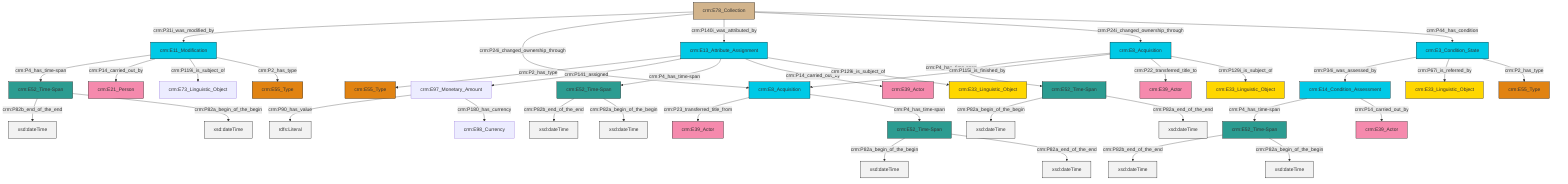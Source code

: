 graph TD
classDef Literal fill:#f2f2f2,stroke:#000000;
classDef CRM_Entity fill:#FFFFFF,stroke:#000000;
classDef Temporal_Entity fill:#00C9E6, stroke:#000000;
classDef Type fill:#E18312, stroke:#000000;
classDef Time-Span fill:#2C9C91, stroke:#000000;
classDef Appellation fill:#FFEB7F, stroke:#000000;
classDef Place fill:#008836, stroke:#000000;
classDef Persistent_Item fill:#B266B2, stroke:#000000;
classDef Conceptual_Object fill:#FFD700, stroke:#000000;
classDef Physical_Thing fill:#D2B48C, stroke:#000000;
classDef Actor fill:#f58aad, stroke:#000000;
classDef PC_Classes fill:#4ce600, stroke:#000000;
classDef Multi fill:#cccccc,stroke:#000000;

4["crm:E78_Collection"]:::Physical_Thing -->|crm:P31i_was_modified_by| 5["crm:E11_Modification"]:::Temporal_Entity
4["crm:E78_Collection"]:::Physical_Thing -->|crm:P24i_changed_ownership_through| 8["crm:E8_Acquisition"]:::Temporal_Entity
2["crm:E3_Condition_State"]:::Temporal_Entity -->|crm:P34i_was_assessed_by| 9["crm:E14_Condition_Assessment"]:::Temporal_Entity
12["crm:E52_Time-Span"]:::Time-Span -->|crm:P82b_end_of_the_end| 13[xsd:dateTime]:::Literal
5["crm:E11_Modification"]:::Temporal_Entity -->|crm:P4_has_time-span| 20["crm:E52_Time-Span"]:::Time-Span
21["crm:E13_Attribute_Assignment"]:::Temporal_Entity -->|crm:P2_has_type| 22["crm:E55_Type"]:::Type
5["crm:E11_Modification"]:::Temporal_Entity -->|crm:P14_carried_out_by| 14["crm:E21_Person"]:::Actor
10["crm:E52_Time-Span"]:::Time-Span -->|crm:P82b_end_of_the_end| 23[xsd:dateTime]:::Literal
24["crm:E8_Acquisition"]:::Temporal_Entity -->|crm:P4_has_time-span| 25["crm:E52_Time-Span"]:::Time-Span
8["crm:E8_Acquisition"]:::Temporal_Entity -->|crm:P23_transferred_title_from| 17["crm:E39_Actor"]:::Actor
24["crm:E8_Acquisition"]:::Temporal_Entity -->|crm:P115i_is_finished_by| 8["crm:E8_Acquisition"]:::Temporal_Entity
2["crm:E3_Condition_State"]:::Temporal_Entity -->|crm:P67i_is_referred_by| 6["crm:E33_Linguistic_Object"]:::Conceptual_Object
9["crm:E14_Condition_Assessment"]:::Temporal_Entity -->|crm:P4_has_time-span| 10["crm:E52_Time-Span"]:::Time-Span
21["crm:E13_Attribute_Assignment"]:::Temporal_Entity -->|crm:P141_assigned| 0["crm:E97_Monetary_Amount"]:::Default
25["crm:E52_Time-Span"]:::Time-Span -->|crm:P82a_begin_of_the_begin| 34[xsd:dateTime]:::Literal
21["crm:E13_Attribute_Assignment"]:::Temporal_Entity -->|crm:P4_has_time-span| 12["crm:E52_Time-Span"]:::Time-Span
8["crm:E8_Acquisition"]:::Temporal_Entity -->|crm:P4_has_time-span| 32["crm:E52_Time-Span"]:::Time-Span
9["crm:E14_Condition_Assessment"]:::Temporal_Entity -->|crm:P14_carried_out_by| 30["crm:E39_Actor"]:::Actor
32["crm:E52_Time-Span"]:::Time-Span -->|crm:P82a_begin_of_the_begin| 39[xsd:dateTime]:::Literal
20["crm:E52_Time-Span"]:::Time-Span -->|crm:P82b_end_of_the_end| 40[xsd:dateTime]:::Literal
24["crm:E8_Acquisition"]:::Temporal_Entity -->|crm:P22_transferred_title_to| 41["crm:E39_Actor"]:::Actor
0["crm:E97_Monetary_Amount"]:::Default -->|crm:P90_has_value| 43[rdfs:Literal]:::Literal
4["crm:E78_Collection"]:::Physical_Thing -->|crm:P140i_was_attributed_by| 21["crm:E13_Attribute_Assignment"]:::Temporal_Entity
24["crm:E8_Acquisition"]:::Temporal_Entity -->|crm:P129i_is_subject_of| 46["crm:E33_Linguistic_Object"]:::Conceptual_Object
32["crm:E52_Time-Span"]:::Time-Span -->|crm:P82a_end_of_the_end| 48[xsd:dateTime]:::Literal
4["crm:E78_Collection"]:::Physical_Thing -->|crm:P24i_changed_ownership_through| 24["crm:E8_Acquisition"]:::Temporal_Entity
5["crm:E11_Modification"]:::Temporal_Entity -->|crm:P119i_is_subject_of| 37["crm:E73_Linguistic_Object"]:::Default
12["crm:E52_Time-Span"]:::Time-Span -->|crm:P82a_begin_of_the_begin| 54[xsd:dateTime]:::Literal
0["crm:E97_Monetary_Amount"]:::Default -->|crm:P180_has_currency| 26["crm:E98_Currency"]:::Default
5["crm:E11_Modification"]:::Temporal_Entity -->|crm:P2_has_type| 50["crm:E55_Type"]:::Type
2["crm:E3_Condition_State"]:::Temporal_Entity -->|crm:P2_has_type| 56["crm:E55_Type"]:::Type
25["crm:E52_Time-Span"]:::Time-Span -->|crm:P82a_end_of_the_end| 58[xsd:dateTime]:::Literal
4["crm:E78_Collection"]:::Physical_Thing -->|crm:P44_has_condition| 2["crm:E3_Condition_State"]:::Temporal_Entity
10["crm:E52_Time-Span"]:::Time-Span -->|crm:P82a_begin_of_the_begin| 61[xsd:dateTime]:::Literal
21["crm:E13_Attribute_Assignment"]:::Temporal_Entity -->|crm:P14_carried_out_by| 35["crm:E39_Actor"]:::Actor
21["crm:E13_Attribute_Assignment"]:::Temporal_Entity -->|crm:P129i_is_subject_of| 44["crm:E33_Linguistic_Object"]:::Conceptual_Object
20["crm:E52_Time-Span"]:::Time-Span -->|crm:P82a_begin_of_the_begin| 62[xsd:dateTime]:::Literal